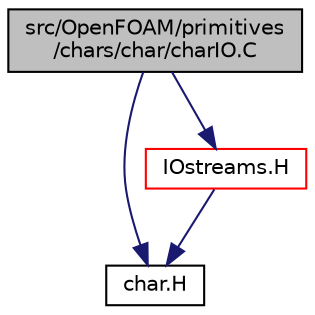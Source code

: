 digraph "src/OpenFOAM/primitives/chars/char/charIO.C"
{
  bgcolor="transparent";
  edge [fontname="Helvetica",fontsize="10",labelfontname="Helvetica",labelfontsize="10"];
  node [fontname="Helvetica",fontsize="10",shape=record];
  Node1 [label="src/OpenFOAM/primitives\l/chars/char/charIO.C",height=0.2,width=0.4,color="black", fillcolor="grey75", style="filled", fontcolor="black"];
  Node1 -> Node2 [color="midnightblue",fontsize="10",style="solid",fontname="Helvetica"];
  Node2 [label="char.H",height=0.2,width=0.4,color="black",URL="$a09132.html",tooltip="A character and a pointer to a character string. "];
  Node1 -> Node3 [color="midnightblue",fontsize="10",style="solid",fontname="Helvetica"];
  Node3 [label="IOstreams.H",height=0.2,width=0.4,color="red",URL="$a08089.html",tooltip="Useful combination of include files which define Sin, Sout and Serr and the use of IO streams general..."];
  Node3 -> Node2 [color="midnightblue",fontsize="10",style="solid",fontname="Helvetica"];
}
